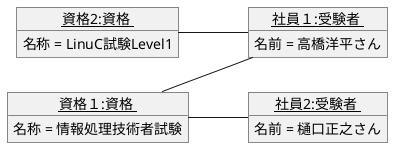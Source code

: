 @startuml 演習3-6_OBJ_資格取得のオブジェクト図

    left to right direction

    object "<u>社員１:受験者 </u>" as employee1{
        名前 = 高橋洋平さん
    }
    object "<u>社員2:受験者 </u>" as employee2{
        名前 = 樋口正之さん
    } 
    object "<u>資格１:資格 </u>" as qual1{
        名称 = 情報処理技術者試験
    }
    object "<u>資格2:資格 </u>" as qual2{
        名称 = LinuC試験Level1
    }
    qual1 -- employee1
    qual1 -- employee2
    qual2 -- employee1
@enduml